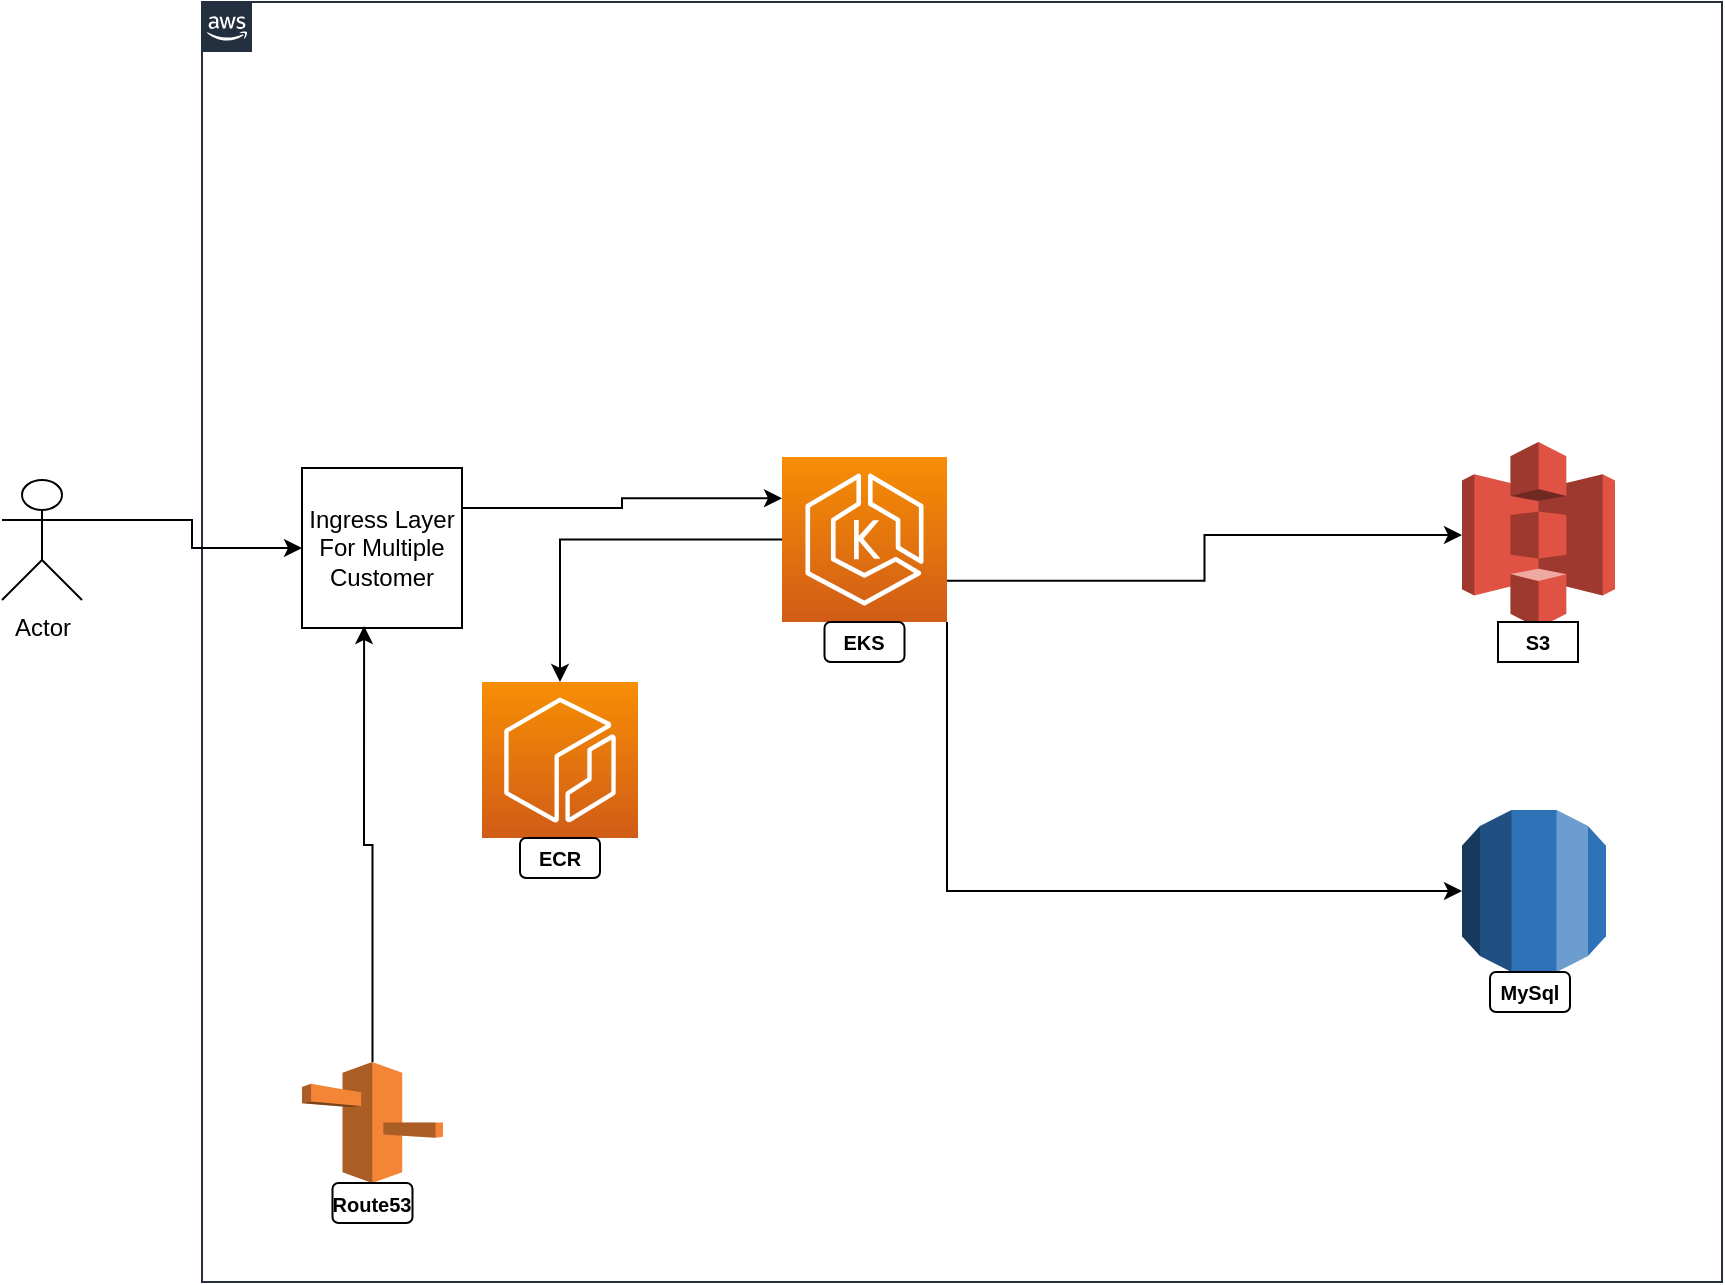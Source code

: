 <mxfile version="14.5.10" type="github">
  <diagram id="Ht1M8jgEwFfnCIfOTk4-" name="Page-1">
    <mxGraphModel dx="946" dy="614" grid="1" gridSize="10" guides="1" tooltips="1" connect="1" arrows="1" fold="1" page="1" pageScale="1" pageWidth="1169" pageHeight="827" math="0" shadow="0">
      <root>
        <mxCell id="0" />
        <mxCell id="1" parent="0" />
        <mxCell id="UEzPUAAOIrF-is8g5C7q-205" value="" style="points=[[0,0],[0.25,0],[0.5,0],[0.75,0],[1,0],[1,0.25],[1,0.5],[1,0.75],[1,1],[0.75,1],[0.5,1],[0.25,1],[0,1],[0,0.75],[0,0.5],[0,0.25]];outlineConnect=0;gradientColor=none;html=1;whiteSpace=wrap;fontSize=12;fontStyle=0;shape=mxgraph.aws4.group;grIcon=mxgraph.aws4.group_aws_cloud_alt;strokeColor=#232F3E;fillColor=none;verticalAlign=top;align=left;spacingLeft=30;fontColor=#232F3E;dashed=0;labelBackgroundColor=#ffffff;" parent="1" vertex="1">
          <mxGeometry x="110" y="10" width="760" height="640" as="geometry" />
        </mxCell>
        <mxCell id="2Uq6SuIbr6Cx3AYgGHMR-1" value="" style="points=[[0,0,0],[0.25,0,0],[0.5,0,0],[0.75,0,0],[1,0,0],[0,1,0],[0.25,1,0],[0.5,1,0],[0.75,1,0],[1,1,0],[0,0.25,0],[0,0.5,0],[0,0.75,0],[1,0.25,0],[1,0.5,0],[1,0.75,0]];outlineConnect=0;fontColor=#232F3E;gradientColor=#F78E04;gradientDirection=north;fillColor=#D05C17;strokeColor=#ffffff;dashed=0;verticalLabelPosition=bottom;verticalAlign=top;align=center;html=1;fontSize=12;fontStyle=0;aspect=fixed;shape=mxgraph.aws4.resourceIcon;resIcon=mxgraph.aws4.ecr;" parent="1" vertex="1">
          <mxGeometry x="250" y="350" width="78" height="78" as="geometry" />
        </mxCell>
        <mxCell id="2Uq6SuIbr6Cx3AYgGHMR-4" style="edgeStyle=orthogonalEdgeStyle;rounded=0;orthogonalLoop=1;jettySize=auto;html=1;" parent="1" source="2Uq6SuIbr6Cx3AYgGHMR-2" target="2Uq6SuIbr6Cx3AYgGHMR-1" edge="1">
          <mxGeometry relative="1" as="geometry" />
        </mxCell>
        <mxCell id="2Uq6SuIbr6Cx3AYgGHMR-8" style="edgeStyle=orthogonalEdgeStyle;rounded=0;orthogonalLoop=1;jettySize=auto;html=1;exitX=1;exitY=0.75;exitDx=0;exitDy=0;exitPerimeter=0;entryX=0;entryY=0.5;entryDx=0;entryDy=0;entryPerimeter=0;" parent="1" source="2Uq6SuIbr6Cx3AYgGHMR-2" target="2Uq6SuIbr6Cx3AYgGHMR-7" edge="1">
          <mxGeometry relative="1" as="geometry" />
        </mxCell>
        <mxCell id="2Uq6SuIbr6Cx3AYgGHMR-24" style="edgeStyle=orthogonalEdgeStyle;rounded=0;orthogonalLoop=1;jettySize=auto;html=1;exitX=1;exitY=1;exitDx=0;exitDy=0;exitPerimeter=0;entryX=0;entryY=0.5;entryDx=0;entryDy=0;entryPerimeter=0;" parent="1" source="2Uq6SuIbr6Cx3AYgGHMR-2" target="2Uq6SuIbr6Cx3AYgGHMR-23" edge="1">
          <mxGeometry relative="1" as="geometry" />
        </mxCell>
        <mxCell id="2Uq6SuIbr6Cx3AYgGHMR-2" value="" style="points=[[0,0,0],[0.25,0,0],[0.5,0,0],[0.75,0,0],[1,0,0],[0,1,0],[0.25,1,0],[0.5,1,0],[0.75,1,0],[1,1,0],[0,0.25,0],[0,0.5,0],[0,0.75,0],[1,0.25,0],[1,0.5,0],[1,0.75,0]];outlineConnect=0;fontColor=#232F3E;gradientColor=#F78E04;gradientDirection=north;fillColor=#D05C17;strokeColor=#ffffff;dashed=0;verticalLabelPosition=bottom;verticalAlign=top;align=center;html=1;fontSize=12;fontStyle=0;aspect=fixed;shape=mxgraph.aws4.resourceIcon;resIcon=mxgraph.aws4.eks;" parent="1" vertex="1">
          <mxGeometry x="400" y="237.5" width="82.5" height="82.5" as="geometry" />
        </mxCell>
        <mxCell id="2Uq6SuIbr6Cx3AYgGHMR-7" value="" style="outlineConnect=0;dashed=0;verticalLabelPosition=bottom;verticalAlign=top;align=center;html=1;shape=mxgraph.aws3.s3;fillColor=#E05243;gradientColor=none;" parent="1" vertex="1">
          <mxGeometry x="740" y="230" width="76.5" height="93" as="geometry" />
        </mxCell>
        <mxCell id="2Uq6SuIbr6Cx3AYgGHMR-9" value="" style="text;html=1;strokeColor=none;fillColor=none;align=center;verticalAlign=middle;whiteSpace=wrap;rounded=0;" parent="1" vertex="1">
          <mxGeometry x="460" y="200" width="40" height="20" as="geometry" />
        </mxCell>
        <mxCell id="2Uq6SuIbr6Cx3AYgGHMR-10" value="&lt;font size=&quot;1&quot;&gt;&lt;b&gt;ECR&lt;/b&gt;&lt;/font&gt;" style="rounded=1;whiteSpace=wrap;html=1;" parent="1" vertex="1">
          <mxGeometry x="269" y="428" width="40" height="20" as="geometry" />
        </mxCell>
        <mxCell id="2Uq6SuIbr6Cx3AYgGHMR-13" value="&lt;font size=&quot;1&quot;&gt;&lt;b&gt;EKS&lt;/b&gt;&lt;/font&gt;" style="rounded=1;whiteSpace=wrap;html=1;" parent="1" vertex="1">
          <mxGeometry x="421.25" y="320" width="40" height="20" as="geometry" />
        </mxCell>
        <mxCell id="2Uq6SuIbr6Cx3AYgGHMR-14" value="&lt;font size=&quot;1&quot;&gt;&lt;b&gt;S3&lt;/b&gt;&lt;/font&gt;" style="rounded=1;whiteSpace=wrap;html=1;arcSize=0;" parent="1" vertex="1">
          <mxGeometry x="758" y="320" width="40" height="20" as="geometry" />
        </mxCell>
        <mxCell id="2Uq6SuIbr6Cx3AYgGHMR-23" value="" style="outlineConnect=0;dashed=0;verticalLabelPosition=bottom;verticalAlign=top;align=center;html=1;shape=mxgraph.aws3.rds;fillColor=#2E73B8;gradientColor=none;" parent="1" vertex="1">
          <mxGeometry x="740" y="414" width="72" height="81" as="geometry" />
        </mxCell>
        <mxCell id="2Uq6SuIbr6Cx3AYgGHMR-25" value="&lt;font size=&quot;1&quot;&gt;&lt;b&gt;MySql&lt;/b&gt;&lt;/font&gt;" style="rounded=1;whiteSpace=wrap;html=1;" parent="1" vertex="1">
          <mxGeometry x="754" y="495" width="40" height="20" as="geometry" />
        </mxCell>
        <mxCell id="2Uq6SuIbr6Cx3AYgGHMR-27" style="edgeStyle=orthogonalEdgeStyle;rounded=0;orthogonalLoop=1;jettySize=auto;html=1;exitX=1;exitY=0.25;exitDx=0;exitDy=0;entryX=0;entryY=0.25;entryDx=0;entryDy=0;entryPerimeter=0;" parent="1" source="2Uq6SuIbr6Cx3AYgGHMR-26" target="2Uq6SuIbr6Cx3AYgGHMR-2" edge="1">
          <mxGeometry relative="1" as="geometry" />
        </mxCell>
        <mxCell id="2Uq6SuIbr6Cx3AYgGHMR-26" value="Ingress Layer For Multiple Customer" style="whiteSpace=wrap;html=1;aspect=fixed;" parent="1" vertex="1">
          <mxGeometry x="160" y="243" width="80" height="80" as="geometry" />
        </mxCell>
        <mxCell id="2Uq6SuIbr6Cx3AYgGHMR-29" style="edgeStyle=orthogonalEdgeStyle;rounded=0;orthogonalLoop=1;jettySize=auto;html=1;entryX=0.388;entryY=0.988;entryDx=0;entryDy=0;entryPerimeter=0;" parent="1" source="2Uq6SuIbr6Cx3AYgGHMR-28" target="2Uq6SuIbr6Cx3AYgGHMR-26" edge="1">
          <mxGeometry relative="1" as="geometry" />
        </mxCell>
        <mxCell id="2Uq6SuIbr6Cx3AYgGHMR-28" value="" style="outlineConnect=0;dashed=0;verticalLabelPosition=bottom;verticalAlign=top;align=center;html=1;shape=mxgraph.aws3.route_53;fillColor=#F58536;gradientColor=none;" parent="1" vertex="1">
          <mxGeometry x="160" y="540" width="70.5" height="60.5" as="geometry" />
        </mxCell>
        <mxCell id="2Uq6SuIbr6Cx3AYgGHMR-30" value="&lt;font size=&quot;1&quot;&gt;&lt;b&gt;Route53&lt;/b&gt;&lt;/font&gt;" style="rounded=1;whiteSpace=wrap;html=1;" parent="1" vertex="1">
          <mxGeometry x="175.25" y="600.5" width="40" height="20" as="geometry" />
        </mxCell>
        <mxCell id="2Uq6SuIbr6Cx3AYgGHMR-32" style="edgeStyle=orthogonalEdgeStyle;rounded=0;orthogonalLoop=1;jettySize=auto;html=1;exitX=1;exitY=0.333;exitDx=0;exitDy=0;exitPerimeter=0;entryX=0;entryY=0.5;entryDx=0;entryDy=0;" parent="1" source="2Uq6SuIbr6Cx3AYgGHMR-31" target="2Uq6SuIbr6Cx3AYgGHMR-26" edge="1">
          <mxGeometry relative="1" as="geometry" />
        </mxCell>
        <mxCell id="2Uq6SuIbr6Cx3AYgGHMR-31" value="Actor" style="shape=umlActor;verticalLabelPosition=bottom;verticalAlign=top;html=1;outlineConnect=0;" parent="1" vertex="1">
          <mxGeometry x="10" y="249" width="40" height="60" as="geometry" />
        </mxCell>
      </root>
    </mxGraphModel>
  </diagram>
</mxfile>
